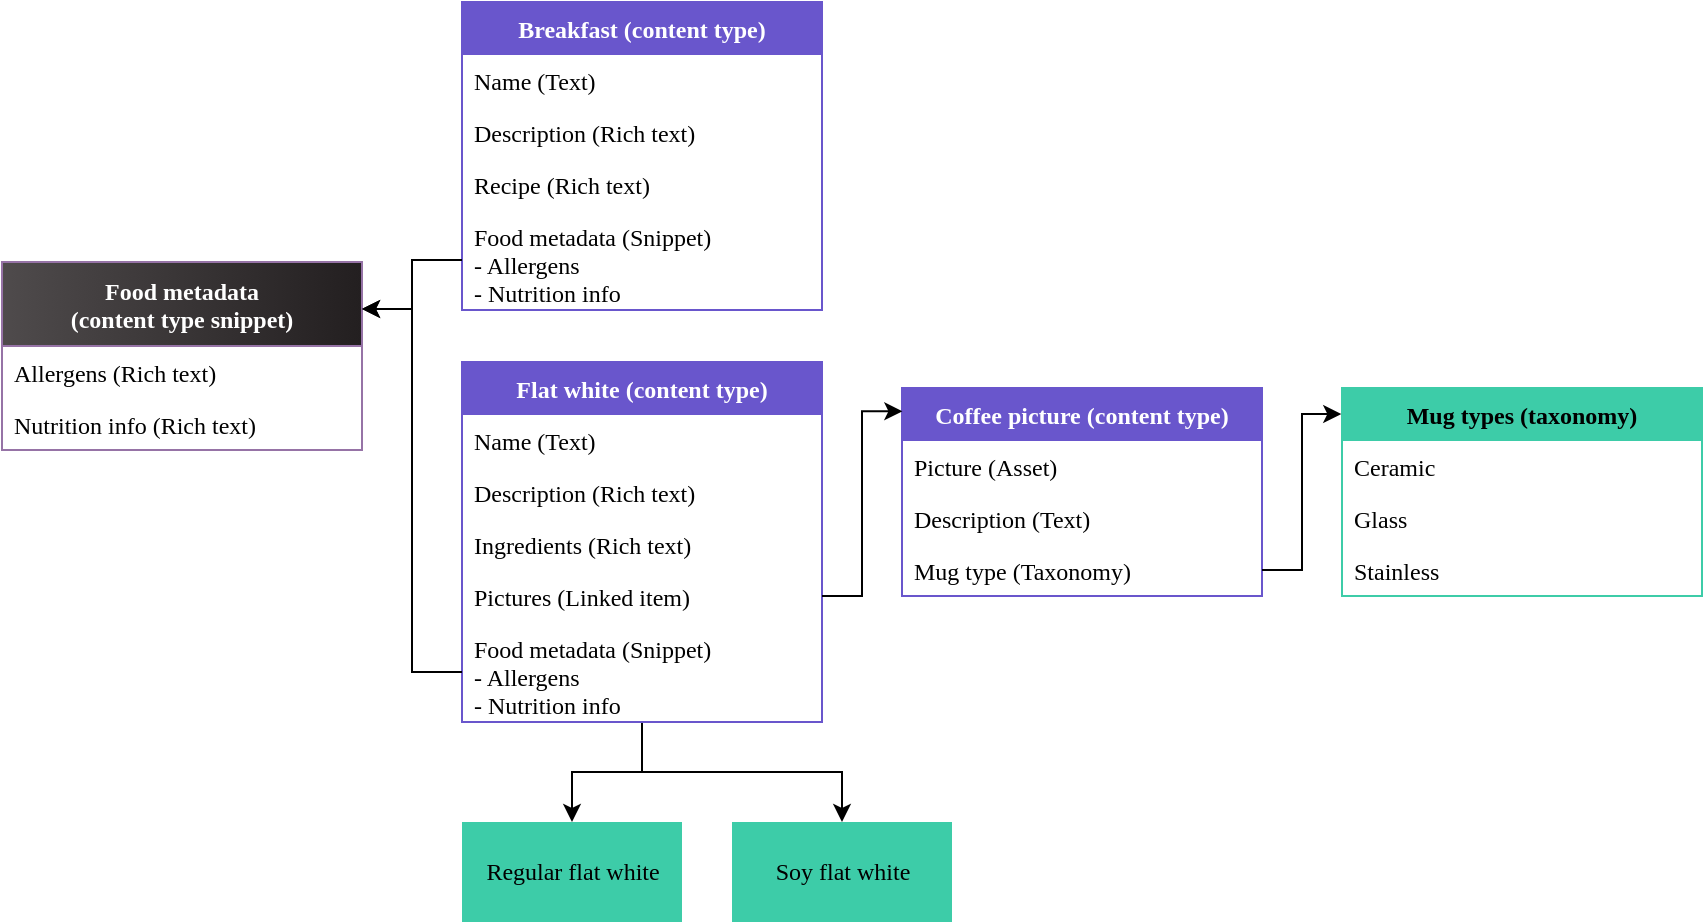 <mxfile version="21.5.2" type="github">
  <diagram id="p0x3t8aoXwZ1nvyXleo0" name="Page-1">
    <mxGraphModel dx="2284" dy="1871" grid="1" gridSize="10" guides="1" tooltips="1" connect="1" arrows="1" fold="0" page="1" pageScale="1" pageWidth="850" pageHeight="1100" math="0" shadow="0">
      <root>
        <mxCell id="0" />
        <mxCell id="1" parent="0" />
        <mxCell id="DZxPxKHKe5NGjtcYWZLZ-1" style="edgeStyle=orthogonalEdgeStyle;rounded=0;orthogonalLoop=1;jettySize=auto;html=1;entryX=0.5;entryY=0;entryDx=0;entryDy=0;fontFamily=Work Sans;fontSource=https%3A%2F%2Ffonts.googleapis.com%2Fcss%3Ffamily%3DWork%2BSans;" parent="1" source="DZxPxKHKe5NGjtcYWZLZ-3" target="DZxPxKHKe5NGjtcYWZLZ-17" edge="1">
          <mxGeometry relative="1" as="geometry" />
        </mxCell>
        <mxCell id="DZxPxKHKe5NGjtcYWZLZ-2" style="edgeStyle=orthogonalEdgeStyle;rounded=0;orthogonalLoop=1;jettySize=auto;html=1;entryX=0.5;entryY=0;entryDx=0;entryDy=0;fontFamily=Work Sans;fontSource=https%3A%2F%2Ffonts.googleapis.com%2Fcss%3Ffamily%3DWork%2BSans;" parent="1" source="DZxPxKHKe5NGjtcYWZLZ-3" target="DZxPxKHKe5NGjtcYWZLZ-18" edge="1">
          <mxGeometry relative="1" as="geometry" />
        </mxCell>
        <mxCell id="DZxPxKHKe5NGjtcYWZLZ-3" value="Flat white (content type)" style="swimlane;fontStyle=1;childLayout=stackLayout;horizontal=1;startSize=26;fillColor=#6956CC;horizontalStack=0;resizeParent=1;resizeParentMax=0;resizeLast=0;collapsible=1;marginBottom=0;strokeColor=#6956CC;fontFamily=Work Sans;fontSource=https%3A%2F%2Ffonts.googleapis.com%2Fcss%3Ffamily%3DWork%2BSans;fontColor=#FFFFFF;" parent="1" vertex="1">
          <mxGeometry x="10" y="10" width="180" height="180" as="geometry" />
        </mxCell>
        <mxCell id="DZxPxKHKe5NGjtcYWZLZ-4" value="Name (Text)" style="text;strokeColor=none;fillColor=none;align=left;verticalAlign=top;spacingLeft=4;spacingRight=4;overflow=hidden;rotatable=0;points=[[0,0.5],[1,0.5]];portConstraint=eastwest;fontFamily=Work Sans;fontSource=https%3A%2F%2Ffonts.googleapis.com%2Fcss%3Ffamily%3DWork%2BSans;" parent="DZxPxKHKe5NGjtcYWZLZ-3" vertex="1">
          <mxGeometry y="26" width="180" height="26" as="geometry" />
        </mxCell>
        <mxCell id="DZxPxKHKe5NGjtcYWZLZ-5" value="Description (Rich text)" style="text;strokeColor=none;fillColor=none;align=left;verticalAlign=top;spacingLeft=4;spacingRight=4;overflow=hidden;rotatable=0;points=[[0,0.5],[1,0.5]];portConstraint=eastwest;fontFamily=Work Sans;fontSource=https%3A%2F%2Ffonts.googleapis.com%2Fcss%3Ffamily%3DWork%2BSans;" parent="DZxPxKHKe5NGjtcYWZLZ-3" vertex="1">
          <mxGeometry y="52" width="180" height="26" as="geometry" />
        </mxCell>
        <mxCell id="DZxPxKHKe5NGjtcYWZLZ-6" value="Ingredients (Rich text)" style="text;strokeColor=none;fillColor=none;align=left;verticalAlign=top;spacingLeft=4;spacingRight=4;overflow=hidden;rotatable=0;points=[[0,0.5],[1,0.5]];portConstraint=eastwest;fontFamily=Work Sans;fontSource=https%3A%2F%2Ffonts.googleapis.com%2Fcss%3Ffamily%3DWork%2BSans;" parent="DZxPxKHKe5NGjtcYWZLZ-3" vertex="1">
          <mxGeometry y="78" width="180" height="26" as="geometry" />
        </mxCell>
        <mxCell id="DZxPxKHKe5NGjtcYWZLZ-7" value="Pictures (Linked item)" style="text;strokeColor=none;fillColor=none;align=left;verticalAlign=top;spacingLeft=4;spacingRight=4;overflow=hidden;rotatable=0;points=[[0,0.5],[1,0.5]];portConstraint=eastwest;fontFamily=Work Sans;fontSource=https%3A%2F%2Ffonts.googleapis.com%2Fcss%3Ffamily%3DWork%2BSans;" parent="DZxPxKHKe5NGjtcYWZLZ-3" vertex="1">
          <mxGeometry y="104" width="180" height="26" as="geometry" />
        </mxCell>
        <mxCell id="DZxPxKHKe5NGjtcYWZLZ-8" value="Food metadata (Snippet)&#xa;- Allergens&#xa;- Nutrition info" style="text;strokeColor=none;fillColor=none;align=left;verticalAlign=top;spacingLeft=4;spacingRight=4;overflow=hidden;rotatable=0;points=[[0,0.5],[1,0.5]];portConstraint=eastwest;fontFamily=Work Sans;fontSource=https%3A%2F%2Ffonts.googleapis.com%2Fcss%3Ffamily%3DWork%2BSans;" parent="DZxPxKHKe5NGjtcYWZLZ-3" vertex="1">
          <mxGeometry y="130" width="180" height="50" as="geometry" />
        </mxCell>
        <mxCell id="DZxPxKHKe5NGjtcYWZLZ-9" value="Coffee picture (content type)" style="swimlane;fontStyle=1;childLayout=stackLayout;horizontal=1;startSize=26;fillColor=#6956CC;horizontalStack=0;resizeParent=1;resizeParentMax=0;resizeLast=0;collapsible=1;marginBottom=0;strokeColor=#6956CC;fontFamily=Work Sans;fontSource=https%3A%2F%2Ffonts.googleapis.com%2Fcss%3Ffamily%3DWork%2BSans;fontColor=#FFFFFF;" parent="1" vertex="1">
          <mxGeometry x="230" y="23" width="180" height="104" as="geometry" />
        </mxCell>
        <mxCell id="DZxPxKHKe5NGjtcYWZLZ-10" value="Picture (Asset)" style="text;strokeColor=none;fillColor=none;align=left;verticalAlign=top;spacingLeft=4;spacingRight=4;overflow=hidden;rotatable=0;points=[[0,0.5],[1,0.5]];portConstraint=eastwest;fontFamily=Work Sans;fontSource=https%3A%2F%2Ffonts.googleapis.com%2Fcss%3Ffamily%3DWork%2BSans;" parent="DZxPxKHKe5NGjtcYWZLZ-9" vertex="1">
          <mxGeometry y="26" width="180" height="26" as="geometry" />
        </mxCell>
        <mxCell id="DZxPxKHKe5NGjtcYWZLZ-11" value="Description (Text)" style="text;strokeColor=none;fillColor=none;align=left;verticalAlign=top;spacingLeft=4;spacingRight=4;overflow=hidden;rotatable=0;points=[[0,0.5],[1,0.5]];portConstraint=eastwest;fontFamily=Work Sans;fontSource=https%3A%2F%2Ffonts.googleapis.com%2Fcss%3Ffamily%3DWork%2BSans;" parent="DZxPxKHKe5NGjtcYWZLZ-9" vertex="1">
          <mxGeometry y="52" width="180" height="26" as="geometry" />
        </mxCell>
        <mxCell id="DZxPxKHKe5NGjtcYWZLZ-12" value="Mug type (Taxonomy)" style="text;strokeColor=none;fillColor=none;align=left;verticalAlign=top;spacingLeft=4;spacingRight=4;overflow=hidden;rotatable=0;points=[[0,0.5],[1,0.5]];portConstraint=eastwest;fontFamily=Work Sans;fontSource=https%3A%2F%2Ffonts.googleapis.com%2Fcss%3Ffamily%3DWork%2BSans;" parent="DZxPxKHKe5NGjtcYWZLZ-9" vertex="1">
          <mxGeometry y="78" width="180" height="26" as="geometry" />
        </mxCell>
        <mxCell id="DZxPxKHKe5NGjtcYWZLZ-13" value="Mug types (taxonomy)" style="swimlane;fontStyle=1;childLayout=stackLayout;horizontal=1;startSize=26;fillColor=#3DCCA8;horizontalStack=0;resizeParent=1;resizeParentMax=0;resizeLast=0;collapsible=1;marginBottom=0;strokeColor=#3DCCA8;swimlaneLine=1;fontFamily=Work Sans;fontSource=https%3A%2F%2Ffonts.googleapis.com%2Fcss%3Ffamily%3DWork%2BSans;" parent="1" vertex="1">
          <mxGeometry x="450" y="23" width="180" height="104" as="geometry" />
        </mxCell>
        <mxCell id="DZxPxKHKe5NGjtcYWZLZ-14" value="Ceramic" style="text;strokeColor=none;fillColor=none;align=left;verticalAlign=top;spacingLeft=4;spacingRight=4;overflow=hidden;rotatable=0;points=[[0,0.5],[1,0.5]];portConstraint=eastwest;fontFamily=Work Sans;fontSource=https%3A%2F%2Ffonts.googleapis.com%2Fcss%3Ffamily%3DWork%2BSans;" parent="DZxPxKHKe5NGjtcYWZLZ-13" vertex="1">
          <mxGeometry y="26" width="180" height="26" as="geometry" />
        </mxCell>
        <mxCell id="DZxPxKHKe5NGjtcYWZLZ-15" value="Glass" style="text;strokeColor=none;fillColor=none;align=left;verticalAlign=top;spacingLeft=4;spacingRight=4;overflow=hidden;rotatable=0;points=[[0,0.5],[1,0.5]];portConstraint=eastwest;fontFamily=Work Sans;fontSource=https%3A%2F%2Ffonts.googleapis.com%2Fcss%3Ffamily%3DWork%2BSans;" parent="DZxPxKHKe5NGjtcYWZLZ-13" vertex="1">
          <mxGeometry y="52" width="180" height="26" as="geometry" />
        </mxCell>
        <mxCell id="DZxPxKHKe5NGjtcYWZLZ-16" value="Stainless" style="text;strokeColor=none;fillColor=none;align=left;verticalAlign=top;spacingLeft=4;spacingRight=4;overflow=hidden;rotatable=0;points=[[0,0.5],[1,0.5]];portConstraint=eastwest;fontFamily=Work Sans;fontSource=https%3A%2F%2Ffonts.googleapis.com%2Fcss%3Ffamily%3DWork%2BSans;" parent="DZxPxKHKe5NGjtcYWZLZ-13" vertex="1">
          <mxGeometry y="78" width="180" height="26" as="geometry" />
        </mxCell>
        <mxCell id="DZxPxKHKe5NGjtcYWZLZ-17" value="Regular flat white" style="html=1;fillColor=#3DCCA8;strokeColor=none;fontFamily=Work Sans;fontSource=https%3A%2F%2Ffonts.googleapis.com%2Fcss%3Ffamily%3DWork%2BSans;" parent="1" vertex="1">
          <mxGeometry x="10" y="240" width="110" height="50" as="geometry" />
        </mxCell>
        <mxCell id="DZxPxKHKe5NGjtcYWZLZ-18" value="Soy flat white" style="html=1;fillColor=#3DCCA8;strokeColor=none;fontFamily=Work Sans;fontSource=https%3A%2F%2Ffonts.googleapis.com%2Fcss%3Ffamily%3DWork%2BSans;" parent="1" vertex="1">
          <mxGeometry x="145" y="240" width="110" height="50" as="geometry" />
        </mxCell>
        <mxCell id="DZxPxKHKe5NGjtcYWZLZ-19" style="edgeStyle=orthogonalEdgeStyle;rounded=0;orthogonalLoop=1;jettySize=auto;html=1;entryX=0.001;entryY=0.112;entryDx=0;entryDy=0;entryPerimeter=0;fontFamily=Work Sans;fontSource=https%3A%2F%2Ffonts.googleapis.com%2Fcss%3Ffamily%3DWork%2BSans;" parent="1" source="DZxPxKHKe5NGjtcYWZLZ-7" target="DZxPxKHKe5NGjtcYWZLZ-9" edge="1">
          <mxGeometry relative="1" as="geometry" />
        </mxCell>
        <mxCell id="DZxPxKHKe5NGjtcYWZLZ-20" style="edgeStyle=orthogonalEdgeStyle;rounded=0;orthogonalLoop=1;jettySize=auto;html=1;entryX=-0.002;entryY=0.125;entryDx=0;entryDy=0;entryPerimeter=0;fontFamily=Work Sans;fontSource=https%3A%2F%2Ffonts.googleapis.com%2Fcss%3Ffamily%3DWork%2BSans;" parent="1" source="DZxPxKHKe5NGjtcYWZLZ-12" target="DZxPxKHKe5NGjtcYWZLZ-13" edge="1">
          <mxGeometry relative="1" as="geometry" />
        </mxCell>
        <mxCell id="DZxPxKHKe5NGjtcYWZLZ-21" value="Breakfast (content type)" style="swimlane;fontStyle=1;childLayout=stackLayout;horizontal=1;startSize=26;fillColor=#6956CC;horizontalStack=0;resizeParent=1;resizeParentMax=0;resizeLast=0;collapsible=1;marginBottom=0;strokeColor=#6956CC;fontFamily=Work Sans;fontSource=https%3A%2F%2Ffonts.googleapis.com%2Fcss%3Ffamily%3DWork%2BSans;fontColor=#FFFFFF;" parent="1" vertex="1">
          <mxGeometry x="10" y="-170" width="180" height="154" as="geometry" />
        </mxCell>
        <mxCell id="DZxPxKHKe5NGjtcYWZLZ-22" value="Name (Text)" style="text;strokeColor=none;fillColor=none;align=left;verticalAlign=top;spacingLeft=4;spacingRight=4;overflow=hidden;rotatable=0;points=[[0,0.5],[1,0.5]];portConstraint=eastwest;fontFamily=Work Sans;fontSource=https%3A%2F%2Ffonts.googleapis.com%2Fcss%3Ffamily%3DWork%2BSans;" parent="DZxPxKHKe5NGjtcYWZLZ-21" vertex="1">
          <mxGeometry y="26" width="180" height="26" as="geometry" />
        </mxCell>
        <mxCell id="DZxPxKHKe5NGjtcYWZLZ-23" value="Description (Rich text)" style="text;strokeColor=none;fillColor=none;align=left;verticalAlign=top;spacingLeft=4;spacingRight=4;overflow=hidden;rotatable=0;points=[[0,0.5],[1,0.5]];portConstraint=eastwest;fontFamily=Work Sans;fontSource=https%3A%2F%2Ffonts.googleapis.com%2Fcss%3Ffamily%3DWork%2BSans;" parent="DZxPxKHKe5NGjtcYWZLZ-21" vertex="1">
          <mxGeometry y="52" width="180" height="26" as="geometry" />
        </mxCell>
        <mxCell id="DZxPxKHKe5NGjtcYWZLZ-24" value="Recipe (Rich text)" style="text;strokeColor=none;fillColor=none;align=left;verticalAlign=top;spacingLeft=4;spacingRight=4;overflow=hidden;rotatable=0;points=[[0,0.5],[1,0.5]];portConstraint=eastwest;fontFamily=Work Sans;fontSource=https%3A%2F%2Ffonts.googleapis.com%2Fcss%3Ffamily%3DWork%2BSans;" parent="DZxPxKHKe5NGjtcYWZLZ-21" vertex="1">
          <mxGeometry y="78" width="180" height="26" as="geometry" />
        </mxCell>
        <mxCell id="DZxPxKHKe5NGjtcYWZLZ-25" value="Food metadata (Snippet)&#xa;- Allergens&#xa;- Nutrition info" style="text;strokeColor=none;fillColor=none;align=left;verticalAlign=top;spacingLeft=4;spacingRight=4;overflow=hidden;rotatable=0;points=[[0,0.5],[1,0.5]];portConstraint=eastwest;fontFamily=Work Sans;fontSource=https%3A%2F%2Ffonts.googleapis.com%2Fcss%3Ffamily%3DWork%2BSans;" parent="DZxPxKHKe5NGjtcYWZLZ-21" vertex="1">
          <mxGeometry y="104" width="180" height="50" as="geometry" />
        </mxCell>
        <mxCell id="DZxPxKHKe5NGjtcYWZLZ-26" value="Food metadata&#xa;(content type snippet)" style="swimlane;fontStyle=1;childLayout=stackLayout;horizontal=1;startSize=42;fillColor=#231F20;horizontalStack=0;resizeParent=1;resizeParentMax=0;resizeLast=0;collapsible=1;marginBottom=0;strokeColor=#9673a6;fontFamily=Work Sans;fontSource=https%3A%2F%2Ffonts.googleapis.com%2Fcss%3Ffamily%3DWork%2BSans;gradientColor=#4F4B4C;gradientDirection=west;fontColor=#FFFFFF;" parent="1" vertex="1">
          <mxGeometry x="-220" y="-40" width="180" height="94" as="geometry" />
        </mxCell>
        <mxCell id="DZxPxKHKe5NGjtcYWZLZ-27" value="Allergens (Rich text)" style="text;strokeColor=none;fillColor=none;align=left;verticalAlign=top;spacingLeft=4;spacingRight=4;overflow=hidden;rotatable=0;points=[[0,0.5],[1,0.5]];portConstraint=eastwest;fontFamily=Work Sans;fontSource=https%3A%2F%2Ffonts.googleapis.com%2Fcss%3Ffamily%3DWork%2BSans;" parent="DZxPxKHKe5NGjtcYWZLZ-26" vertex="1">
          <mxGeometry y="42" width="180" height="26" as="geometry" />
        </mxCell>
        <mxCell id="DZxPxKHKe5NGjtcYWZLZ-28" value="Nutrition info (Rich text)" style="text;strokeColor=none;fillColor=none;align=left;verticalAlign=top;spacingLeft=4;spacingRight=4;overflow=hidden;rotatable=0;points=[[0,0.5],[1,0.5]];portConstraint=eastwest;fontFamily=Work Sans;fontSource=https%3A%2F%2Ffonts.googleapis.com%2Fcss%3Ffamily%3DWork%2BSans;" parent="DZxPxKHKe5NGjtcYWZLZ-26" vertex="1">
          <mxGeometry y="68" width="180" height="26" as="geometry" />
        </mxCell>
        <mxCell id="DZxPxKHKe5NGjtcYWZLZ-29" style="edgeStyle=orthogonalEdgeStyle;rounded=0;orthogonalLoop=1;jettySize=auto;html=1;entryX=1;entryY=0.25;entryDx=0;entryDy=0;fontFamily=Work Sans;fontSource=https%3A%2F%2Ffonts.googleapis.com%2Fcss%3Ffamily%3DWork%2BSans;" parent="1" source="DZxPxKHKe5NGjtcYWZLZ-25" target="DZxPxKHKe5NGjtcYWZLZ-26" edge="1">
          <mxGeometry relative="1" as="geometry" />
        </mxCell>
        <mxCell id="DZxPxKHKe5NGjtcYWZLZ-30" style="edgeStyle=orthogonalEdgeStyle;rounded=0;orthogonalLoop=1;jettySize=auto;html=1;entryX=1;entryY=0.25;entryDx=0;entryDy=0;fontFamily=Work Sans;fontSource=https%3A%2F%2Ffonts.googleapis.com%2Fcss%3Ffamily%3DWork%2BSans;" parent="1" source="DZxPxKHKe5NGjtcYWZLZ-8" target="DZxPxKHKe5NGjtcYWZLZ-26" edge="1">
          <mxGeometry relative="1" as="geometry" />
        </mxCell>
      </root>
    </mxGraphModel>
  </diagram>
</mxfile>
